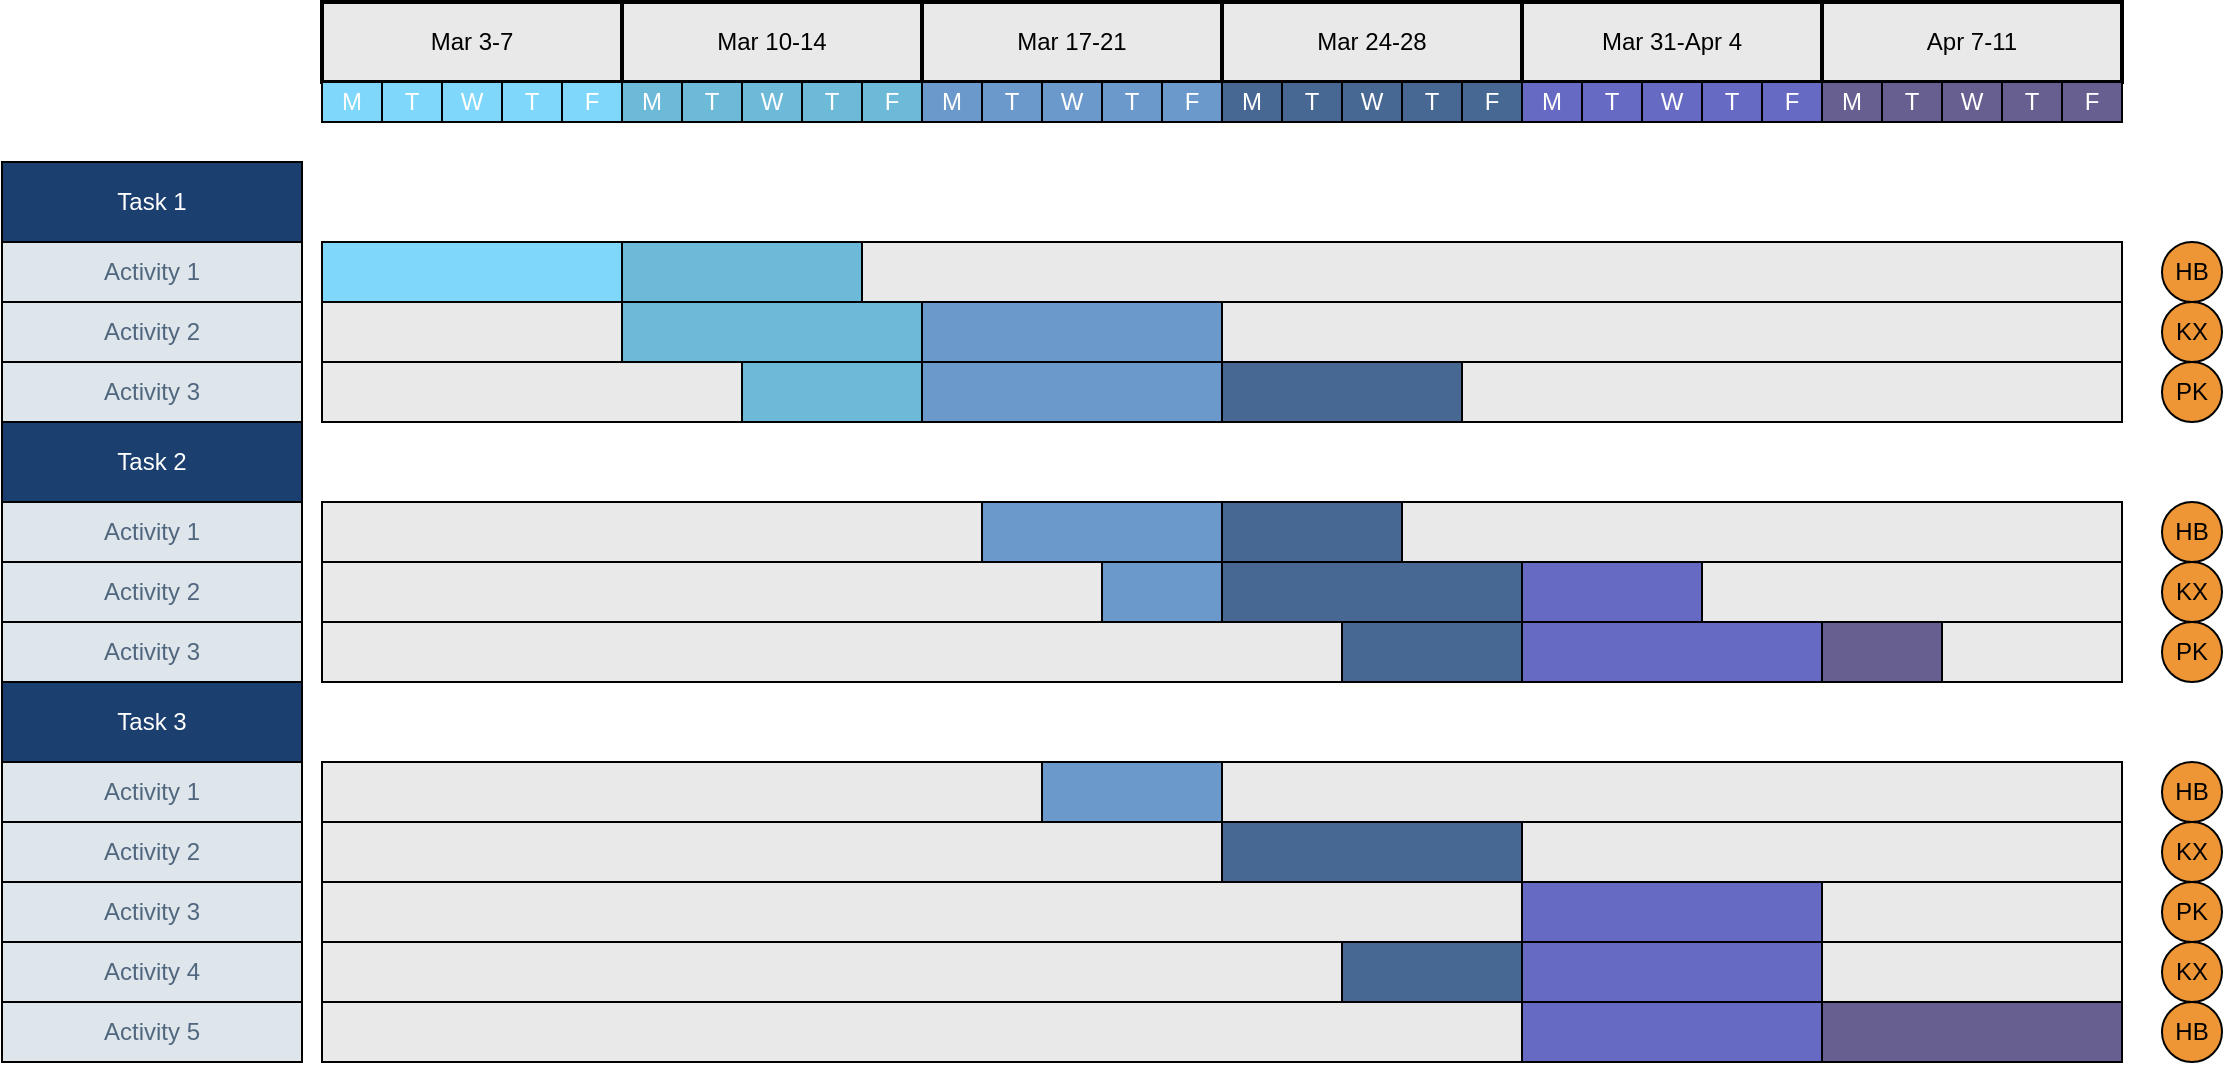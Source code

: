 <mxfile version="24.7.5">
  <diagram name="Page-1" id="MUNeOR51aWTtd76pDz-g">
    <mxGraphModel dx="1393" dy="910" grid="1" gridSize="10" guides="1" tooltips="1" connect="1" arrows="1" fold="1" page="1" pageScale="1" pageWidth="850" pageHeight="1100" background="#ffffff" math="0" shadow="0">
      <root>
        <mxCell id="0" />
        <mxCell id="1" parent="0" />
        <mxCell id="E1b0ZN7hk39DKEtoDOUV-1" value="Mar 3-7" style="rounded=0;whiteSpace=wrap;html=1;fillColor=#e9e9e9;fontColor=#000000;strokeWidth=2;" vertex="1" parent="1">
          <mxGeometry x="220" y="170" width="150" height="40" as="geometry" />
        </mxCell>
        <mxCell id="E1b0ZN7hk39DKEtoDOUV-3" value="Mar 10-14" style="rounded=0;whiteSpace=wrap;html=1;fillColor=#e9e9e9;fontColor=#000000;strokeWidth=2;" vertex="1" parent="1">
          <mxGeometry x="370" y="170" width="150" height="40" as="geometry" />
        </mxCell>
        <mxCell id="E1b0ZN7hk39DKEtoDOUV-4" value="Mar 17-21" style="rounded=0;whiteSpace=wrap;html=1;fillColor=#e9e9e9;fontColor=#000000;strokeWidth=2;" vertex="1" parent="1">
          <mxGeometry x="520" y="170" width="150" height="40" as="geometry" />
        </mxCell>
        <mxCell id="E1b0ZN7hk39DKEtoDOUV-5" value="Mar 24-28" style="rounded=0;whiteSpace=wrap;html=1;fillColor=#e9e9e9;fontColor=#000000;strokeWidth=2;" vertex="1" parent="1">
          <mxGeometry x="670" y="170" width="150" height="40" as="geometry" />
        </mxCell>
        <mxCell id="E1b0ZN7hk39DKEtoDOUV-6" value="Mar 31-Apr 4" style="rounded=0;whiteSpace=wrap;html=1;fillColor=#e9e9e9;fontColor=#000000;strokeWidth=2;" vertex="1" parent="1">
          <mxGeometry x="820" y="170" width="150" height="40" as="geometry" />
        </mxCell>
        <mxCell id="E1b0ZN7hk39DKEtoDOUV-7" value="Apr 7-11" style="rounded=0;whiteSpace=wrap;html=1;fillColor=#e9e9e9;fontColor=#000000;strokeWidth=2;" vertex="1" parent="1">
          <mxGeometry x="970" y="170" width="150" height="40" as="geometry" />
        </mxCell>
        <mxCell id="E1b0ZN7hk39DKEtoDOUV-9" value="M" style="rounded=0;whiteSpace=wrap;html=1;fillColor=#7fd8fb;fontColor=#FFFFFF;strokeColor=default;" vertex="1" parent="1">
          <mxGeometry x="220" y="210" width="30" height="20" as="geometry" />
        </mxCell>
        <mxCell id="E1b0ZN7hk39DKEtoDOUV-10" value="T" style="rounded=0;whiteSpace=wrap;html=1;fillColor=#7fd8fb;fontColor=#FFFFFF;strokeColor=default;" vertex="1" parent="1">
          <mxGeometry x="250" y="210" width="30" height="20" as="geometry" />
        </mxCell>
        <mxCell id="E1b0ZN7hk39DKEtoDOUV-11" value="W" style="rounded=0;whiteSpace=wrap;html=1;fillColor=#7fd8fb;fontColor=#FFFFFF;strokeColor=default;" vertex="1" parent="1">
          <mxGeometry x="280" y="210" width="30" height="20" as="geometry" />
        </mxCell>
        <mxCell id="E1b0ZN7hk39DKEtoDOUV-12" value="T" style="rounded=0;whiteSpace=wrap;html=1;fillColor=#7fd8fb;fontColor=#FFFFFF;strokeColor=default;" vertex="1" parent="1">
          <mxGeometry x="310" y="210" width="30" height="20" as="geometry" />
        </mxCell>
        <mxCell id="E1b0ZN7hk39DKEtoDOUV-13" value="F" style="rounded=0;whiteSpace=wrap;html=1;fillColor=#7fd8fb;fontColor=#FFFFFF;strokeColor=default;" vertex="1" parent="1">
          <mxGeometry x="340" y="210" width="30" height="20" as="geometry" />
        </mxCell>
        <mxCell id="E1b0ZN7hk39DKEtoDOUV-14" value="M" style="rounded=0;whiteSpace=wrap;html=1;fillColor=#6dbad8;fontColor=#FFFFFF;strokeColor=default;align=center;verticalAlign=middle;fontFamily=Helvetica;fontSize=12;" vertex="1" parent="1">
          <mxGeometry x="370" y="210" width="30" height="20" as="geometry" />
        </mxCell>
        <mxCell id="E1b0ZN7hk39DKEtoDOUV-15" value="T" style="rounded=0;whiteSpace=wrap;html=1;fillColor=#6dbad8;fontColor=#FFFFFF;strokeColor=default;align=center;verticalAlign=middle;fontFamily=Helvetica;fontSize=12;" vertex="1" parent="1">
          <mxGeometry x="400" y="210" width="30" height="20" as="geometry" />
        </mxCell>
        <mxCell id="E1b0ZN7hk39DKEtoDOUV-16" value="W" style="rounded=0;whiteSpace=wrap;html=1;fillColor=#6dbad8;fontColor=#FFFFFF;strokeColor=default;align=center;verticalAlign=middle;fontFamily=Helvetica;fontSize=12;" vertex="1" parent="1">
          <mxGeometry x="430" y="210" width="30" height="20" as="geometry" />
        </mxCell>
        <mxCell id="E1b0ZN7hk39DKEtoDOUV-17" value="T" style="rounded=0;whiteSpace=wrap;html=1;fillColor=#6dbad8;fontColor=#FFFFFF;strokeColor=default;align=center;verticalAlign=middle;fontFamily=Helvetica;fontSize=12;" vertex="1" parent="1">
          <mxGeometry x="460" y="210" width="30" height="20" as="geometry" />
        </mxCell>
        <mxCell id="E1b0ZN7hk39DKEtoDOUV-18" value="F" style="rounded=0;whiteSpace=wrap;html=1;fillColor=#6dbad8;fontColor=#FFFFFF;strokeColor=default;align=center;verticalAlign=middle;fontFamily=Helvetica;fontSize=12;" vertex="1" parent="1">
          <mxGeometry x="490" y="210" width="30" height="20" as="geometry" />
        </mxCell>
        <mxCell id="E1b0ZN7hk39DKEtoDOUV-19" value="M" style="rounded=0;whiteSpace=wrap;html=1;fillColor=#6c99cb;fontColor=#FFFFFF;strokeColor=default;align=center;verticalAlign=middle;fontFamily=Helvetica;fontSize=12;" vertex="1" parent="1">
          <mxGeometry x="520" y="210" width="30" height="20" as="geometry" />
        </mxCell>
        <mxCell id="E1b0ZN7hk39DKEtoDOUV-20" value="T" style="rounded=0;whiteSpace=wrap;html=1;fillColor=#6c99cb;fontColor=#FFFFFF;strokeColor=default;align=center;verticalAlign=middle;fontFamily=Helvetica;fontSize=12;" vertex="1" parent="1">
          <mxGeometry x="550" y="210" width="30" height="20" as="geometry" />
        </mxCell>
        <mxCell id="E1b0ZN7hk39DKEtoDOUV-21" value="W" style="rounded=0;whiteSpace=wrap;html=1;fillColor=#6c99cb;fontColor=#FFFFFF;strokeColor=default;align=center;verticalAlign=middle;fontFamily=Helvetica;fontSize=12;" vertex="1" parent="1">
          <mxGeometry x="580" y="210" width="30" height="20" as="geometry" />
        </mxCell>
        <mxCell id="E1b0ZN7hk39DKEtoDOUV-22" value="T" style="rounded=0;whiteSpace=wrap;html=1;fillColor=#6c99cb;fontColor=#FFFFFF;strokeColor=default;align=center;verticalAlign=middle;fontFamily=Helvetica;fontSize=12;" vertex="1" parent="1">
          <mxGeometry x="610" y="210" width="30" height="20" as="geometry" />
        </mxCell>
        <mxCell id="E1b0ZN7hk39DKEtoDOUV-23" value="F" style="rounded=0;whiteSpace=wrap;html=1;fillColor=#6c99cb;fontColor=#FFFFFF;strokeColor=default;align=center;verticalAlign=middle;fontFamily=Helvetica;fontSize=12;" vertex="1" parent="1">
          <mxGeometry x="640" y="210" width="30" height="20" as="geometry" />
        </mxCell>
        <mxCell id="E1b0ZN7hk39DKEtoDOUV-24" value="M" style="rounded=0;whiteSpace=wrap;html=1;fillColor=#476893;fontColor=#FFFFFF;strokeColor=default;align=center;verticalAlign=middle;fontFamily=Helvetica;fontSize=12;" vertex="1" parent="1">
          <mxGeometry x="670" y="210" width="30" height="20" as="geometry" />
        </mxCell>
        <mxCell id="E1b0ZN7hk39DKEtoDOUV-25" value="T" style="rounded=0;whiteSpace=wrap;html=1;fillColor=#476893;fontColor=#FFFFFF;strokeColor=default;align=center;verticalAlign=middle;fontFamily=Helvetica;fontSize=12;" vertex="1" parent="1">
          <mxGeometry x="700" y="210" width="30" height="20" as="geometry" />
        </mxCell>
        <mxCell id="E1b0ZN7hk39DKEtoDOUV-26" value="W" style="rounded=0;whiteSpace=wrap;html=1;fillColor=#476893;fontColor=#FFFFFF;strokeColor=default;align=center;verticalAlign=middle;fontFamily=Helvetica;fontSize=12;" vertex="1" parent="1">
          <mxGeometry x="730" y="210" width="30" height="20" as="geometry" />
        </mxCell>
        <mxCell id="E1b0ZN7hk39DKEtoDOUV-27" value="T" style="rounded=0;whiteSpace=wrap;html=1;fillColor=#476893;fontColor=#FFFFFF;strokeColor=default;align=center;verticalAlign=middle;fontFamily=Helvetica;fontSize=12;" vertex="1" parent="1">
          <mxGeometry x="760" y="210" width="30" height="20" as="geometry" />
        </mxCell>
        <mxCell id="E1b0ZN7hk39DKEtoDOUV-28" value="F" style="rounded=0;whiteSpace=wrap;html=1;fillColor=#476893;fontColor=#FFFFFF;strokeColor=default;align=center;verticalAlign=middle;fontFamily=Helvetica;fontSize=12;" vertex="1" parent="1">
          <mxGeometry x="790" y="210" width="30" height="20" as="geometry" />
        </mxCell>
        <mxCell id="E1b0ZN7hk39DKEtoDOUV-29" value="M" style="rounded=0;whiteSpace=wrap;html=1;fillColor=#676AC3;fontColor=#FFFFFF;strokeColor=default;align=center;verticalAlign=middle;fontFamily=Helvetica;fontSize=12;" vertex="1" parent="1">
          <mxGeometry x="820" y="210" width="30" height="20" as="geometry" />
        </mxCell>
        <mxCell id="E1b0ZN7hk39DKEtoDOUV-30" value="T" style="rounded=0;whiteSpace=wrap;html=1;fillColor=#676AC3;fontColor=#FFFFFF;strokeColor=default;align=center;verticalAlign=middle;fontFamily=Helvetica;fontSize=12;" vertex="1" parent="1">
          <mxGeometry x="850" y="210" width="30" height="20" as="geometry" />
        </mxCell>
        <mxCell id="E1b0ZN7hk39DKEtoDOUV-31" value="W" style="rounded=0;whiteSpace=wrap;html=1;fillColor=#676AC3;fontColor=#FFFFFF;strokeColor=default;align=center;verticalAlign=middle;fontFamily=Helvetica;fontSize=12;" vertex="1" parent="1">
          <mxGeometry x="880" y="210" width="30" height="20" as="geometry" />
        </mxCell>
        <mxCell id="E1b0ZN7hk39DKEtoDOUV-32" value="T" style="rounded=0;whiteSpace=wrap;html=1;fillColor=#676AC3;fontColor=#FFFFFF;strokeColor=default;align=center;verticalAlign=middle;fontFamily=Helvetica;fontSize=12;" vertex="1" parent="1">
          <mxGeometry x="910" y="210" width="30" height="20" as="geometry" />
        </mxCell>
        <mxCell id="E1b0ZN7hk39DKEtoDOUV-33" value="F" style="rounded=0;whiteSpace=wrap;html=1;fillColor=#676AC3;fontColor=#FFFFFF;strokeColor=default;align=center;verticalAlign=middle;fontFamily=Helvetica;fontSize=12;" vertex="1" parent="1">
          <mxGeometry x="940" y="210" width="30" height="20" as="geometry" />
        </mxCell>
        <mxCell id="E1b0ZN7hk39DKEtoDOUV-34" value="M" style="rounded=0;whiteSpace=wrap;html=1;fillColor=#665F8F;fontColor=#FFFFFF;strokeColor=default;align=center;verticalAlign=middle;fontFamily=Helvetica;fontSize=12;" vertex="1" parent="1">
          <mxGeometry x="970" y="210" width="30" height="20" as="geometry" />
        </mxCell>
        <mxCell id="E1b0ZN7hk39DKEtoDOUV-35" value="T" style="rounded=0;whiteSpace=wrap;html=1;fillColor=#665F8F;fontColor=#FFFFFF;strokeColor=default;align=center;verticalAlign=middle;fontFamily=Helvetica;fontSize=12;" vertex="1" parent="1">
          <mxGeometry x="1000" y="210" width="30" height="20" as="geometry" />
        </mxCell>
        <mxCell id="E1b0ZN7hk39DKEtoDOUV-36" value="W" style="rounded=0;whiteSpace=wrap;html=1;fillColor=#665F8F;fontColor=#FFFFFF;strokeColor=default;align=center;verticalAlign=middle;fontFamily=Helvetica;fontSize=12;" vertex="1" parent="1">
          <mxGeometry x="1030" y="210" width="30" height="20" as="geometry" />
        </mxCell>
        <mxCell id="E1b0ZN7hk39DKEtoDOUV-37" value="T" style="rounded=0;whiteSpace=wrap;html=1;fillColor=#665F8F;fontColor=#FFFFFF;strokeColor=default;align=center;verticalAlign=middle;fontFamily=Helvetica;fontSize=12;" vertex="1" parent="1">
          <mxGeometry x="1060" y="210" width="30" height="20" as="geometry" />
        </mxCell>
        <mxCell id="E1b0ZN7hk39DKEtoDOUV-38" value="F" style="rounded=0;whiteSpace=wrap;html=1;fillColor=#665F8F;fontColor=#FFFFFF;strokeColor=default;align=center;verticalAlign=middle;fontFamily=Helvetica;fontSize=12;" vertex="1" parent="1">
          <mxGeometry x="1090" y="210" width="30" height="20" as="geometry" />
        </mxCell>
        <mxCell id="E1b0ZN7hk39DKEtoDOUV-39" value="Task 1" style="rounded=0;whiteSpace=wrap;html=1;fillColor=#1b3f6f;fontColor=#FFFFFF;strokeColor=default;" vertex="1" parent="1">
          <mxGeometry x="60" y="250" width="150" height="40" as="geometry" />
        </mxCell>
        <mxCell id="E1b0ZN7hk39DKEtoDOUV-40" value="Activity 1" style="rounded=0;whiteSpace=wrap;html=1;fillColor=#dee5eb;fontColor=#51677f;" vertex="1" parent="1">
          <mxGeometry x="60" y="290" width="150" height="30" as="geometry" />
        </mxCell>
        <mxCell id="E1b0ZN7hk39DKEtoDOUV-41" value="Activity 2" style="rounded=0;whiteSpace=wrap;html=1;fillColor=#dee5eb;fontColor=#51677f;" vertex="1" parent="1">
          <mxGeometry x="60" y="320" width="150" height="30" as="geometry" />
        </mxCell>
        <mxCell id="E1b0ZN7hk39DKEtoDOUV-42" value="Activity 3" style="rounded=0;whiteSpace=wrap;html=1;fillColor=#dee5eb;fontColor=#51677f;" vertex="1" parent="1">
          <mxGeometry x="60" y="350" width="150" height="30" as="geometry" />
        </mxCell>
        <mxCell id="E1b0ZN7hk39DKEtoDOUV-43" value="Task 2" style="rounded=0;whiteSpace=wrap;html=1;fillColor=#1b3f6f;fontColor=#FFFFFF;strokeColor=default;" vertex="1" parent="1">
          <mxGeometry x="60" y="380" width="150" height="40" as="geometry" />
        </mxCell>
        <mxCell id="E1b0ZN7hk39DKEtoDOUV-44" value="Activity 1" style="rounded=0;whiteSpace=wrap;html=1;fillColor=#dee5eb;fontColor=#51677f;" vertex="1" parent="1">
          <mxGeometry x="60" y="420" width="150" height="30" as="geometry" />
        </mxCell>
        <mxCell id="E1b0ZN7hk39DKEtoDOUV-45" value="Activity 2" style="rounded=0;whiteSpace=wrap;html=1;fillColor=#dee5eb;fontColor=#51677f;" vertex="1" parent="1">
          <mxGeometry x="60" y="450" width="150" height="30" as="geometry" />
        </mxCell>
        <mxCell id="E1b0ZN7hk39DKEtoDOUV-46" value="Activity 3" style="rounded=0;whiteSpace=wrap;html=1;fillColor=#dee5eb;fontColor=#51677f;" vertex="1" parent="1">
          <mxGeometry x="60" y="480" width="150" height="30" as="geometry" />
        </mxCell>
        <mxCell id="E1b0ZN7hk39DKEtoDOUV-47" value="Task 3" style="rounded=0;whiteSpace=wrap;html=1;fillColor=#1b3f6f;fontColor=#FFFFFF;strokeColor=default;" vertex="1" parent="1">
          <mxGeometry x="60" y="510" width="150" height="40" as="geometry" />
        </mxCell>
        <mxCell id="E1b0ZN7hk39DKEtoDOUV-48" value="Activity 1" style="rounded=0;whiteSpace=wrap;html=1;fillColor=#dee5eb;fontColor=#51677f;" vertex="1" parent="1">
          <mxGeometry x="60" y="550" width="150" height="30" as="geometry" />
        </mxCell>
        <mxCell id="E1b0ZN7hk39DKEtoDOUV-49" value="Activity 2" style="rounded=0;whiteSpace=wrap;html=1;fillColor=#dee5eb;fontColor=#51677f;" vertex="1" parent="1">
          <mxGeometry x="60" y="580" width="150" height="30" as="geometry" />
        </mxCell>
        <mxCell id="E1b0ZN7hk39DKEtoDOUV-50" value="Activity 3" style="rounded=0;whiteSpace=wrap;html=1;fillColor=#dee5eb;fontColor=#51677f;" vertex="1" parent="1">
          <mxGeometry x="60" y="610" width="150" height="30" as="geometry" />
        </mxCell>
        <mxCell id="E1b0ZN7hk39DKEtoDOUV-51" value="Activity 4" style="rounded=0;whiteSpace=wrap;html=1;fillColor=#dee5eb;fontColor=#51677f;" vertex="1" parent="1">
          <mxGeometry x="60" y="640" width="150" height="30" as="geometry" />
        </mxCell>
        <mxCell id="E1b0ZN7hk39DKEtoDOUV-52" value="Activity 5" style="rounded=0;whiteSpace=wrap;html=1;fillColor=#dee5eb;fontColor=#51677f;" vertex="1" parent="1">
          <mxGeometry x="60" y="670" width="150" height="30" as="geometry" />
        </mxCell>
        <mxCell id="E1b0ZN7hk39DKEtoDOUV-53" value="" style="rounded=0;whiteSpace=wrap;html=1;fillColor=#e9e9e9;fontColor=#000000;strokeColor=default;align=center;verticalAlign=middle;fontFamily=Helvetica;fontSize=12;" vertex="1" parent="1">
          <mxGeometry x="220" y="290" width="900" height="30" as="geometry" />
        </mxCell>
        <mxCell id="E1b0ZN7hk39DKEtoDOUV-54" value="" style="rounded=0;whiteSpace=wrap;html=1;fillColor=#e9e9e9;fontColor=#000000;strokeColor=default;align=center;verticalAlign=middle;fontFamily=Helvetica;fontSize=12;" vertex="1" parent="1">
          <mxGeometry x="220" y="320" width="900" height="30" as="geometry" />
        </mxCell>
        <mxCell id="E1b0ZN7hk39DKEtoDOUV-55" value="" style="rounded=0;whiteSpace=wrap;html=1;fillColor=#e9e9e9;fontColor=#000000;strokeColor=default;align=center;verticalAlign=middle;fontFamily=Helvetica;fontSize=12;" vertex="1" parent="1">
          <mxGeometry x="220" y="420" width="900" height="30" as="geometry" />
        </mxCell>
        <mxCell id="E1b0ZN7hk39DKEtoDOUV-56" value="" style="rounded=0;whiteSpace=wrap;html=1;fillColor=#e9e9e9;fontColor=#000000;strokeColor=default;align=center;verticalAlign=middle;fontFamily=Helvetica;fontSize=12;" vertex="1" parent="1">
          <mxGeometry x="220" y="450" width="900" height="30" as="geometry" />
        </mxCell>
        <mxCell id="E1b0ZN7hk39DKEtoDOUV-57" value="" style="rounded=0;whiteSpace=wrap;html=1;fillColor=#e9e9e9;fontColor=#000000;strokeColor=default;align=center;verticalAlign=middle;fontFamily=Helvetica;fontSize=12;" vertex="1" parent="1">
          <mxGeometry x="220" y="480" width="900" height="30" as="geometry" />
        </mxCell>
        <mxCell id="E1b0ZN7hk39DKEtoDOUV-58" value="" style="rounded=0;whiteSpace=wrap;html=1;fillColor=#e9e9e9;fontColor=#000000;strokeColor=default;align=center;verticalAlign=middle;fontFamily=Helvetica;fontSize=12;" vertex="1" parent="1">
          <mxGeometry x="220" y="550" width="900" height="30" as="geometry" />
        </mxCell>
        <mxCell id="E1b0ZN7hk39DKEtoDOUV-59" value="" style="rounded=0;whiteSpace=wrap;html=1;fillColor=#e9e9e9;fontColor=#000000;strokeColor=default;align=center;verticalAlign=middle;fontFamily=Helvetica;fontSize=12;" vertex="1" parent="1">
          <mxGeometry x="220" y="580" width="900" height="30" as="geometry" />
        </mxCell>
        <mxCell id="E1b0ZN7hk39DKEtoDOUV-60" value="" style="rounded=0;whiteSpace=wrap;html=1;fillColor=#e9e9e9;fontColor=#000000;strokeColor=default;align=center;verticalAlign=middle;fontFamily=Helvetica;fontSize=12;" vertex="1" parent="1">
          <mxGeometry x="220" y="610" width="900" height="30" as="geometry" />
        </mxCell>
        <mxCell id="E1b0ZN7hk39DKEtoDOUV-61" value="" style="rounded=0;whiteSpace=wrap;html=1;fillColor=#e9e9e9;fontColor=#000000;strokeColor=default;align=center;verticalAlign=middle;fontFamily=Helvetica;fontSize=12;" vertex="1" parent="1">
          <mxGeometry x="220" y="640" width="900" height="30" as="geometry" />
        </mxCell>
        <mxCell id="E1b0ZN7hk39DKEtoDOUV-62" value="" style="rounded=0;whiteSpace=wrap;html=1;fillColor=#e9e9e9;fontColor=#000000;strokeColor=default;align=center;verticalAlign=middle;fontFamily=Helvetica;fontSize=12;" vertex="1" parent="1">
          <mxGeometry x="220" y="670" width="900" height="30" as="geometry" />
        </mxCell>
        <mxCell id="E1b0ZN7hk39DKEtoDOUV-63" value="" style="rounded=0;whiteSpace=wrap;html=1;fillColor=#e9e9e9;fontColor=#000000;strokeColor=default;align=center;verticalAlign=middle;fontFamily=Helvetica;fontSize=12;" vertex="1" parent="1">
          <mxGeometry x="220" y="350" width="900" height="30" as="geometry" />
        </mxCell>
        <mxCell id="E1b0ZN7hk39DKEtoDOUV-64" value="" style="rounded=0;whiteSpace=wrap;html=1;fillColor=#7fd8fb;fontColor=#000000;strokeColor=default;align=center;verticalAlign=middle;fontFamily=Helvetica;fontSize=12;" vertex="1" parent="1">
          <mxGeometry x="220" y="290" width="150" height="30" as="geometry" />
        </mxCell>
        <mxCell id="E1b0ZN7hk39DKEtoDOUV-67" value="" style="rounded=0;whiteSpace=wrap;html=1;fillColor=#6dbad8;fontColor=#FFFFFF;strokeColor=default;align=center;verticalAlign=middle;fontFamily=Helvetica;fontSize=12;" vertex="1" parent="1">
          <mxGeometry x="370" y="290" width="120" height="30" as="geometry" />
        </mxCell>
        <mxCell id="E1b0ZN7hk39DKEtoDOUV-69" value="HB" style="ellipse;whiteSpace=wrap;html=1;aspect=fixed;fillColor=#EE9636;" vertex="1" parent="1">
          <mxGeometry x="1140" y="290" width="30" height="30" as="geometry" />
        </mxCell>
        <mxCell id="E1b0ZN7hk39DKEtoDOUV-70" value="KX" style="ellipse;whiteSpace=wrap;html=1;aspect=fixed;fillColor=#EE9636;" vertex="1" parent="1">
          <mxGeometry x="1140" y="320" width="30" height="30" as="geometry" />
        </mxCell>
        <mxCell id="E1b0ZN7hk39DKEtoDOUV-71" value="PK" style="ellipse;whiteSpace=wrap;html=1;aspect=fixed;fillColor=#EE9636;" vertex="1" parent="1">
          <mxGeometry x="1140" y="350" width="30" height="30" as="geometry" />
        </mxCell>
        <mxCell id="E1b0ZN7hk39DKEtoDOUV-72" value="HB" style="ellipse;whiteSpace=wrap;html=1;aspect=fixed;fillColor=#EE9636;" vertex="1" parent="1">
          <mxGeometry x="1140" y="420" width="30" height="30" as="geometry" />
        </mxCell>
        <mxCell id="E1b0ZN7hk39DKEtoDOUV-73" value="KX" style="ellipse;whiteSpace=wrap;html=1;aspect=fixed;fillColor=#EE9636;" vertex="1" parent="1">
          <mxGeometry x="1140" y="450" width="30" height="30" as="geometry" />
        </mxCell>
        <mxCell id="E1b0ZN7hk39DKEtoDOUV-74" value="PK" style="ellipse;whiteSpace=wrap;html=1;aspect=fixed;fillColor=#EE9636;" vertex="1" parent="1">
          <mxGeometry x="1140" y="480" width="30" height="30" as="geometry" />
        </mxCell>
        <mxCell id="E1b0ZN7hk39DKEtoDOUV-75" value="HB" style="ellipse;whiteSpace=wrap;html=1;aspect=fixed;fillColor=#EE9636;" vertex="1" parent="1">
          <mxGeometry x="1140" y="550" width="30" height="30" as="geometry" />
        </mxCell>
        <mxCell id="E1b0ZN7hk39DKEtoDOUV-76" value="KX" style="ellipse;whiteSpace=wrap;html=1;aspect=fixed;fillColor=#EE9636;" vertex="1" parent="1">
          <mxGeometry x="1140" y="580" width="30" height="30" as="geometry" />
        </mxCell>
        <mxCell id="E1b0ZN7hk39DKEtoDOUV-77" value="PK" style="ellipse;whiteSpace=wrap;html=1;aspect=fixed;fillColor=#EE9636;" vertex="1" parent="1">
          <mxGeometry x="1140" y="610" width="30" height="30" as="geometry" />
        </mxCell>
        <mxCell id="E1b0ZN7hk39DKEtoDOUV-78" value="KX" style="ellipse;whiteSpace=wrap;html=1;aspect=fixed;fillColor=#EE9636;" vertex="1" parent="1">
          <mxGeometry x="1140" y="640" width="30" height="30" as="geometry" />
        </mxCell>
        <mxCell id="E1b0ZN7hk39DKEtoDOUV-79" value="HB" style="ellipse;whiteSpace=wrap;html=1;aspect=fixed;fillColor=#EE9636;" vertex="1" parent="1">
          <mxGeometry x="1140" y="670" width="30" height="30" as="geometry" />
        </mxCell>
        <mxCell id="E1b0ZN7hk39DKEtoDOUV-80" value="" style="rounded=0;whiteSpace=wrap;html=1;fillColor=#6dbad8;fontColor=#FFFFFF;strokeColor=default;align=center;verticalAlign=middle;fontFamily=Helvetica;fontSize=12;" vertex="1" parent="1">
          <mxGeometry x="370" y="320" width="150" height="30" as="geometry" />
        </mxCell>
        <mxCell id="E1b0ZN7hk39DKEtoDOUV-81" value="" style="rounded=0;whiteSpace=wrap;html=1;fillColor=#6c99cb;fontColor=#FFFFFF;strokeColor=default;align=center;verticalAlign=middle;fontFamily=Helvetica;fontSize=12;" vertex="1" parent="1">
          <mxGeometry x="520" y="320" width="150" height="30" as="geometry" />
        </mxCell>
        <mxCell id="E1b0ZN7hk39DKEtoDOUV-82" value="" style="rounded=0;whiteSpace=wrap;html=1;fillColor=#6c99cb;fontColor=#FFFFFF;strokeColor=default;align=center;verticalAlign=middle;fontFamily=Helvetica;fontSize=12;" vertex="1" parent="1">
          <mxGeometry x="520" y="350" width="150" height="30" as="geometry" />
        </mxCell>
        <mxCell id="E1b0ZN7hk39DKEtoDOUV-84" value="" style="rounded=0;whiteSpace=wrap;html=1;fillColor=#6dbad8;fontColor=#FFFFFF;strokeColor=default;align=center;verticalAlign=middle;fontFamily=Helvetica;fontSize=12;" vertex="1" parent="1">
          <mxGeometry x="430" y="350" width="90" height="30" as="geometry" />
        </mxCell>
        <mxCell id="E1b0ZN7hk39DKEtoDOUV-85" value="" style="rounded=0;whiteSpace=wrap;html=1;fillColor=#476893;fontColor=#FFFFFF;strokeColor=default;align=center;verticalAlign=middle;fontFamily=Helvetica;fontSize=12;" vertex="1" parent="1">
          <mxGeometry x="670" y="350" width="120" height="30" as="geometry" />
        </mxCell>
        <mxCell id="E1b0ZN7hk39DKEtoDOUV-86" value="" style="rounded=0;whiteSpace=wrap;html=1;fillColor=#6c99cb;fontColor=#FFFFFF;strokeColor=default;align=center;verticalAlign=middle;fontFamily=Helvetica;fontSize=12;" vertex="1" parent="1">
          <mxGeometry x="550" y="420" width="120" height="30" as="geometry" />
        </mxCell>
        <mxCell id="E1b0ZN7hk39DKEtoDOUV-87" value="" style="rounded=0;whiteSpace=wrap;html=1;fillColor=#476893;fontColor=#FFFFFF;strokeColor=default;align=center;verticalAlign=middle;fontFamily=Helvetica;fontSize=12;" vertex="1" parent="1">
          <mxGeometry x="670" y="420" width="90" height="30" as="geometry" />
        </mxCell>
        <mxCell id="E1b0ZN7hk39DKEtoDOUV-88" value="" style="rounded=0;whiteSpace=wrap;html=1;fillColor=#6c99cb;fontColor=#FFFFFF;strokeColor=default;align=center;verticalAlign=middle;fontFamily=Helvetica;fontSize=12;" vertex="1" parent="1">
          <mxGeometry x="610" y="450" width="60" height="30" as="geometry" />
        </mxCell>
        <mxCell id="E1b0ZN7hk39DKEtoDOUV-90" value="" style="rounded=0;whiteSpace=wrap;html=1;fillColor=#476893;fontColor=#FFFFFF;strokeColor=default;align=center;verticalAlign=middle;fontFamily=Helvetica;fontSize=12;" vertex="1" parent="1">
          <mxGeometry x="670" y="450" width="150" height="30" as="geometry" />
        </mxCell>
        <mxCell id="E1b0ZN7hk39DKEtoDOUV-91" value="" style="rounded=0;whiteSpace=wrap;html=1;fillColor=#476893;fontColor=#FFFFFF;strokeColor=default;align=center;verticalAlign=middle;fontFamily=Helvetica;fontSize=12;" vertex="1" parent="1">
          <mxGeometry x="730" y="480" width="90" height="30" as="geometry" />
        </mxCell>
        <mxCell id="E1b0ZN7hk39DKEtoDOUV-92" value="" style="rounded=0;whiteSpace=wrap;html=1;fillColor=#676AC3;fontColor=#FFFFFF;strokeColor=default;align=center;verticalAlign=middle;fontFamily=Helvetica;fontSize=12;" vertex="1" parent="1">
          <mxGeometry x="820" y="450" width="90" height="30" as="geometry" />
        </mxCell>
        <mxCell id="E1b0ZN7hk39DKEtoDOUV-93" value="" style="rounded=0;whiteSpace=wrap;html=1;fillColor=#676AC3;fontColor=#FFFFFF;strokeColor=default;align=center;verticalAlign=middle;fontFamily=Helvetica;fontSize=12;" vertex="1" parent="1">
          <mxGeometry x="820" y="480" width="150" height="30" as="geometry" />
        </mxCell>
        <mxCell id="E1b0ZN7hk39DKEtoDOUV-94" value="" style="rounded=0;whiteSpace=wrap;html=1;fillColor=#665F8F;fontColor=#FFFFFF;strokeColor=default;align=center;verticalAlign=middle;fontFamily=Helvetica;fontSize=12;" vertex="1" parent="1">
          <mxGeometry x="970" y="480" width="60" height="30" as="geometry" />
        </mxCell>
        <mxCell id="E1b0ZN7hk39DKEtoDOUV-95" value="" style="rounded=0;whiteSpace=wrap;html=1;fillColor=#6c99cb;fontColor=#FFFFFF;strokeColor=default;align=center;verticalAlign=middle;fontFamily=Helvetica;fontSize=12;" vertex="1" parent="1">
          <mxGeometry x="580" y="550" width="90" height="30" as="geometry" />
        </mxCell>
        <mxCell id="E1b0ZN7hk39DKEtoDOUV-96" value="" style="rounded=0;whiteSpace=wrap;html=1;fillColor=#476893;fontColor=#FFFFFF;strokeColor=default;align=center;verticalAlign=middle;fontFamily=Helvetica;fontSize=12;" vertex="1" parent="1">
          <mxGeometry x="670" y="580" width="150" height="30" as="geometry" />
        </mxCell>
        <mxCell id="E1b0ZN7hk39DKEtoDOUV-97" value="" style="rounded=0;whiteSpace=wrap;html=1;fillColor=#476893;fontColor=#FFFFFF;strokeColor=default;align=center;verticalAlign=middle;fontFamily=Helvetica;fontSize=12;" vertex="1" parent="1">
          <mxGeometry x="730" y="640" width="90" height="30" as="geometry" />
        </mxCell>
        <mxCell id="E1b0ZN7hk39DKEtoDOUV-98" value="" style="rounded=0;whiteSpace=wrap;html=1;fillColor=#676AC3;fontColor=#FFFFFF;strokeColor=default;align=center;verticalAlign=middle;fontFamily=Helvetica;fontSize=12;" vertex="1" parent="1">
          <mxGeometry x="820" y="610" width="150" height="30" as="geometry" />
        </mxCell>
        <mxCell id="E1b0ZN7hk39DKEtoDOUV-99" value="" style="rounded=0;whiteSpace=wrap;html=1;fillColor=#676AC3;fontColor=#FFFFFF;strokeColor=default;align=center;verticalAlign=middle;fontFamily=Helvetica;fontSize=12;" vertex="1" parent="1">
          <mxGeometry x="820" y="640" width="150" height="30" as="geometry" />
        </mxCell>
        <mxCell id="E1b0ZN7hk39DKEtoDOUV-101" value="" style="rounded=0;whiteSpace=wrap;html=1;fillColor=#676AC3;fontColor=#FFFFFF;strokeColor=default;align=center;verticalAlign=middle;fontFamily=Helvetica;fontSize=12;" vertex="1" parent="1">
          <mxGeometry x="820" y="670" width="150" height="30" as="geometry" />
        </mxCell>
        <mxCell id="E1b0ZN7hk39DKEtoDOUV-103" value="" style="rounded=0;whiteSpace=wrap;html=1;fillColor=#665F8F;fontColor=#FFFFFF;strokeColor=default;align=center;verticalAlign=middle;fontFamily=Helvetica;fontSize=12;" vertex="1" parent="1">
          <mxGeometry x="970" y="670" width="150" height="30" as="geometry" />
        </mxCell>
      </root>
    </mxGraphModel>
  </diagram>
</mxfile>
